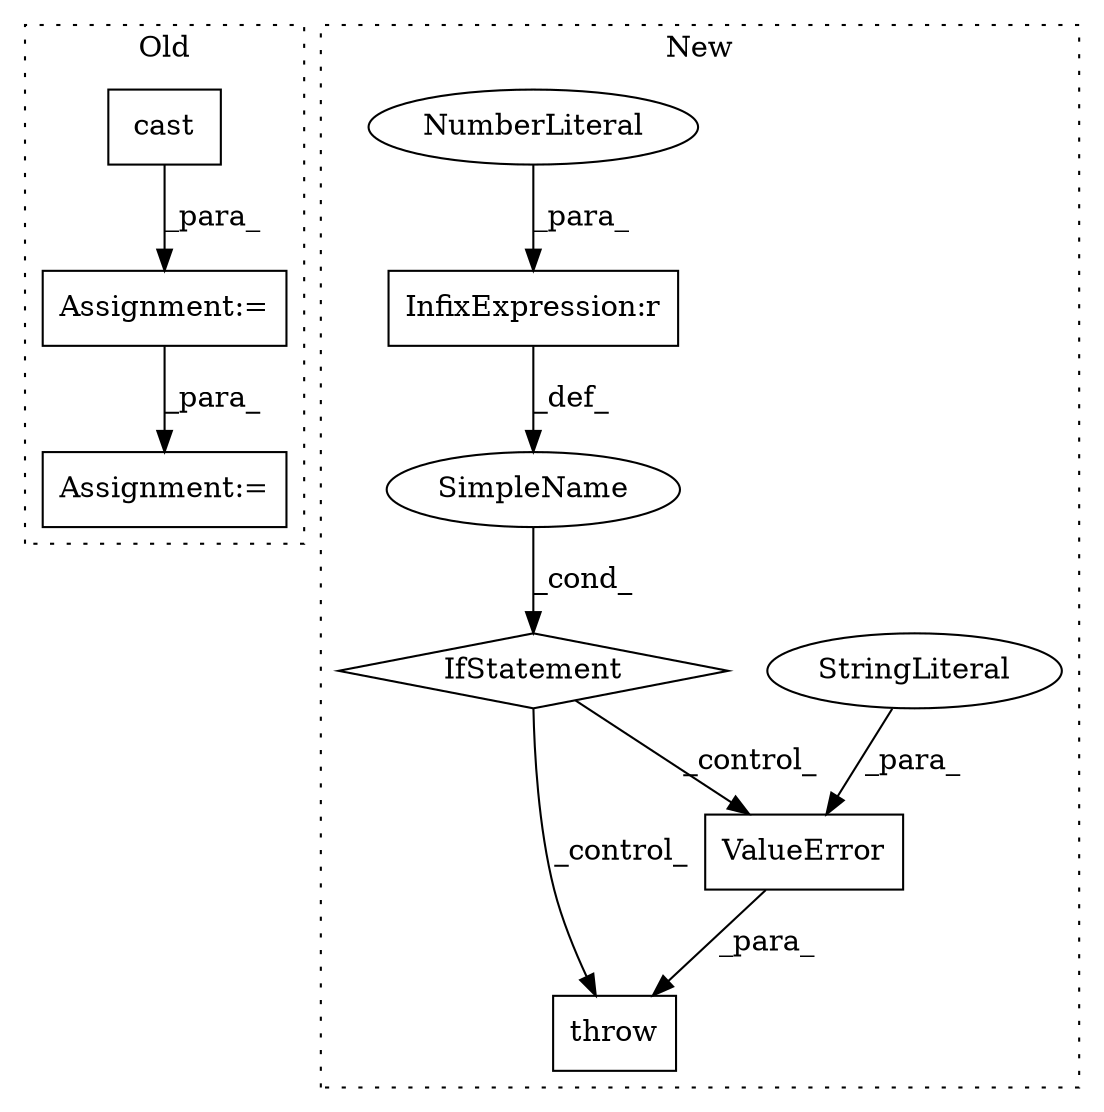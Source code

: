 digraph G {
subgraph cluster0 {
1 [label="cast" a="32" s="2660,2698" l="5,1" shape="box"];
9 [label="Assignment:=" a="7" s="2641" l="1" shape="box"];
10 [label="Assignment:=" a="7" s="2718" l="1" shape="box"];
label = "Old";
style="dotted";
}
subgraph cluster1 {
2 [label="throw" a="53" s="2446" l="6" shape="box"];
3 [label="IfStatement" a="25" s="2301,2316" l="4,2" shape="diamond"];
4 [label="SimpleName" a="42" s="" l="" shape="ellipse"];
5 [label="ValueError" a="32" s="2452,2491" l="11,1" shape="box"];
6 [label="StringLiteral" a="45" s="2463" l="28" shape="ellipse"];
7 [label="InfixExpression:r" a="27" s="2311" l="4" shape="box"];
8 [label="NumberLiteral" a="34" s="2315" l="1" shape="ellipse"];
label = "New";
style="dotted";
}
1 -> 9 [label="_para_"];
3 -> 2 [label="_control_"];
3 -> 5 [label="_control_"];
4 -> 3 [label="_cond_"];
5 -> 2 [label="_para_"];
6 -> 5 [label="_para_"];
7 -> 4 [label="_def_"];
8 -> 7 [label="_para_"];
9 -> 10 [label="_para_"];
}